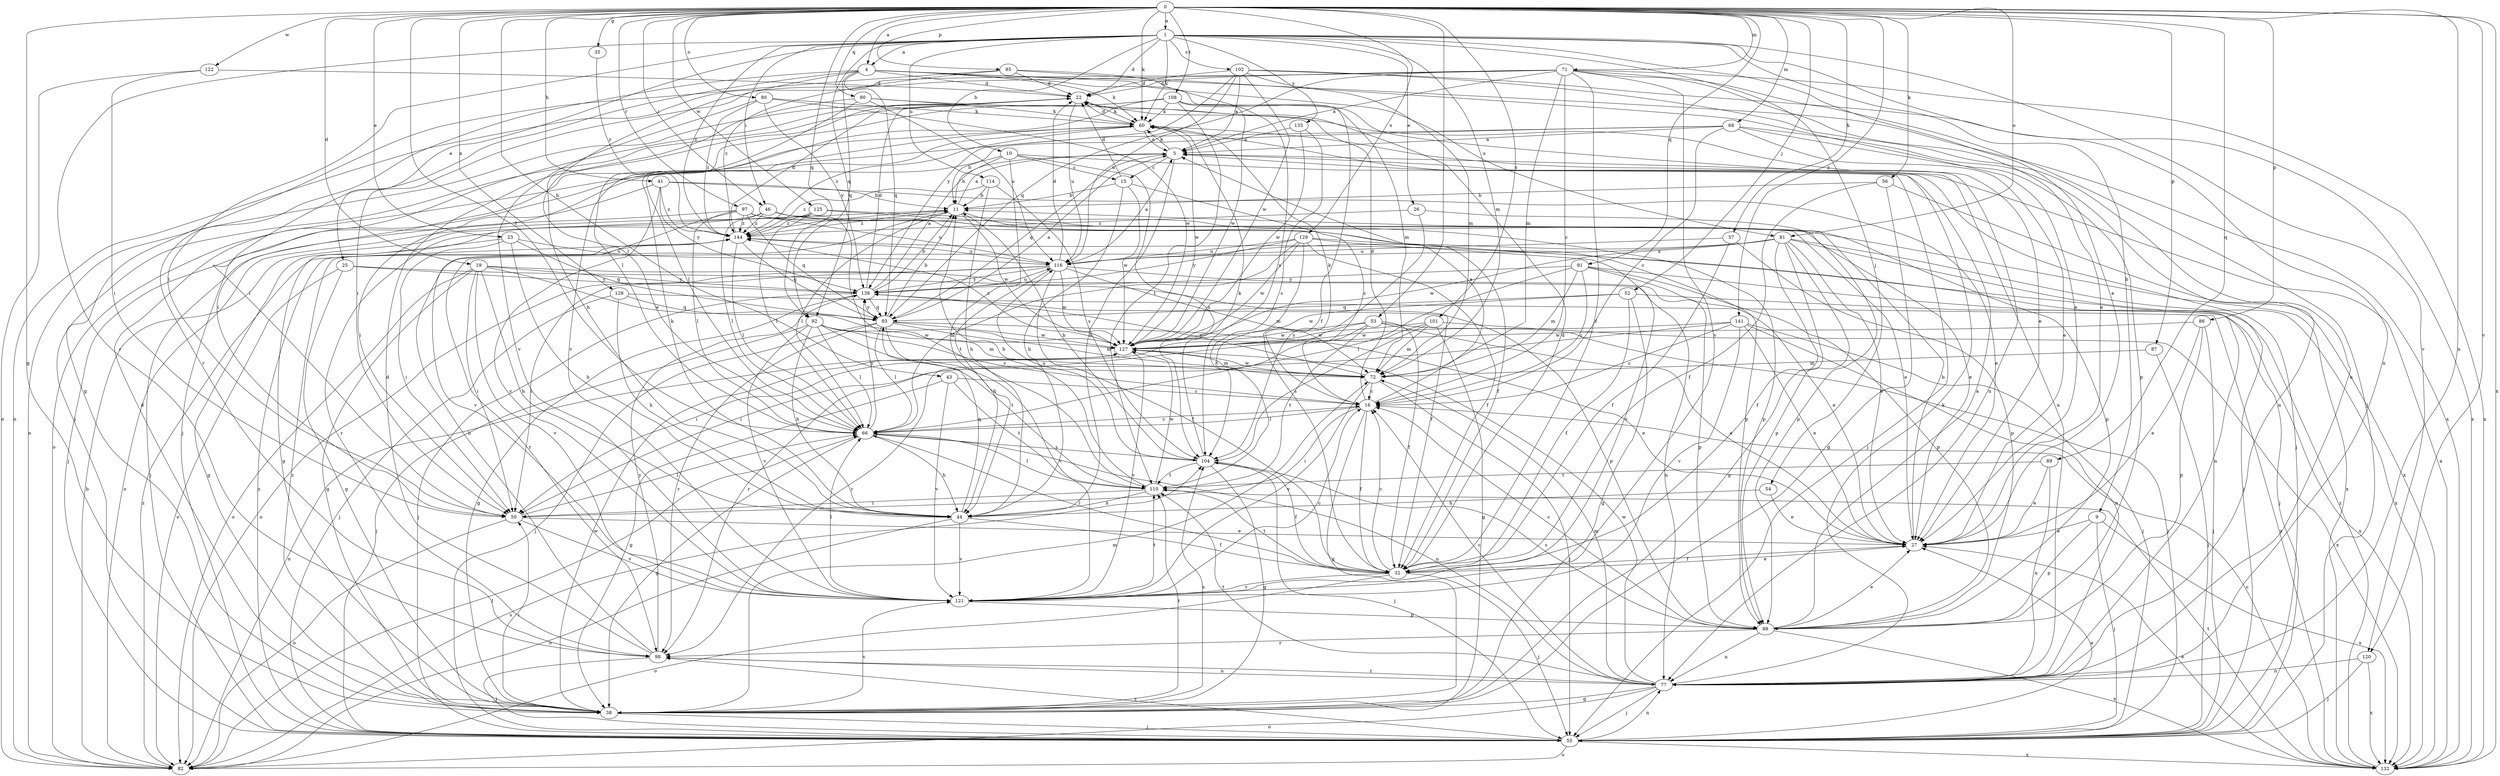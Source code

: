 strict digraph  {
0;
1;
4;
5;
9;
10;
11;
15;
16;
19;
22;
23;
25;
26;
27;
32;
35;
38;
41;
43;
44;
46;
50;
52;
53;
54;
55;
56;
57;
60;
66;
68;
71;
72;
77;
80;
81;
82;
85;
86;
87;
88;
89;
90;
91;
92;
93;
97;
98;
101;
102;
104;
108;
110;
114;
116;
120;
121;
122;
125;
127;
128;
129;
132;
135;
138;
141;
144;
0 -> 1  [label=a];
0 -> 4  [label=a];
0 -> 19  [label=d];
0 -> 23  [label=e];
0 -> 35  [label=g];
0 -> 38  [label=g];
0 -> 41  [label=h];
0 -> 43  [label=h];
0 -> 46  [label=i];
0 -> 52  [label=j];
0 -> 53  [label=j];
0 -> 56  [label=k];
0 -> 57  [label=k];
0 -> 60  [label=k];
0 -> 66  [label=l];
0 -> 68  [label=m];
0 -> 71  [label=m];
0 -> 77  [label=n];
0 -> 80  [label=o];
0 -> 81  [label=o];
0 -> 85  [label=p];
0 -> 86  [label=p];
0 -> 87  [label=p];
0 -> 89  [label=q];
0 -> 90  [label=q];
0 -> 91  [label=q];
0 -> 92  [label=q];
0 -> 97  [label=r];
0 -> 101  [label=s];
0 -> 108  [label=t];
0 -> 120  [label=v];
0 -> 122  [label=w];
0 -> 125  [label=w];
0 -> 128  [label=x];
0 -> 129  [label=x];
0 -> 132  [label=x];
0 -> 141  [label=z];
1 -> 4  [label=a];
1 -> 9  [label=b];
1 -> 10  [label=b];
1 -> 22  [label=d];
1 -> 25  [label=e];
1 -> 26  [label=e];
1 -> 27  [label=e];
1 -> 46  [label=i];
1 -> 50  [label=i];
1 -> 54  [label=j];
1 -> 60  [label=k];
1 -> 72  [label=m];
1 -> 77  [label=n];
1 -> 92  [label=q];
1 -> 98  [label=r];
1 -> 102  [label=s];
1 -> 114  [label=u];
1 -> 120  [label=v];
1 -> 135  [label=y];
1 -> 144  [label=z];
4 -> 22  [label=d];
4 -> 32  [label=f];
4 -> 50  [label=i];
4 -> 60  [label=k];
4 -> 66  [label=l];
4 -> 81  [label=o];
4 -> 92  [label=q];
4 -> 93  [label=q];
4 -> 98  [label=r];
4 -> 132  [label=x];
5 -> 15  [label=c];
5 -> 44  [label=h];
5 -> 55  [label=j];
5 -> 60  [label=k];
5 -> 93  [label=q];
9 -> 27  [label=e];
9 -> 55  [label=j];
9 -> 88  [label=p];
9 -> 132  [label=x];
10 -> 11  [label=b];
10 -> 15  [label=c];
10 -> 44  [label=h];
10 -> 50  [label=i];
10 -> 55  [label=j];
10 -> 104  [label=s];
11 -> 5  [label=a];
11 -> 32  [label=f];
11 -> 38  [label=g];
11 -> 66  [label=l];
11 -> 127  [label=w];
11 -> 144  [label=z];
15 -> 11  [label=b];
15 -> 16  [label=c];
15 -> 22  [label=d];
15 -> 44  [label=h];
15 -> 127  [label=w];
16 -> 5  [label=a];
16 -> 22  [label=d];
16 -> 32  [label=f];
16 -> 38  [label=g];
16 -> 50  [label=i];
16 -> 60  [label=k];
16 -> 66  [label=l];
19 -> 38  [label=g];
19 -> 44  [label=h];
19 -> 50  [label=i];
19 -> 77  [label=n];
19 -> 82  [label=o];
19 -> 121  [label=v];
19 -> 127  [label=w];
19 -> 138  [label=y];
22 -> 60  [label=k];
22 -> 82  [label=o];
22 -> 116  [label=u];
23 -> 38  [label=g];
23 -> 44  [label=h];
23 -> 50  [label=i];
23 -> 93  [label=q];
23 -> 116  [label=u];
25 -> 32  [label=f];
25 -> 38  [label=g];
25 -> 82  [label=o];
25 -> 138  [label=y];
26 -> 88  [label=p];
26 -> 104  [label=s];
26 -> 144  [label=z];
27 -> 11  [label=b];
27 -> 32  [label=f];
32 -> 16  [label=c];
32 -> 22  [label=d];
32 -> 27  [label=e];
32 -> 55  [label=j];
32 -> 66  [label=l];
32 -> 82  [label=o];
32 -> 110  [label=t];
32 -> 121  [label=v];
35 -> 144  [label=z];
38 -> 22  [label=d];
38 -> 50  [label=i];
38 -> 55  [label=j];
38 -> 72  [label=m];
38 -> 104  [label=s];
38 -> 110  [label=t];
38 -> 121  [label=v];
38 -> 127  [label=w];
38 -> 144  [label=z];
41 -> 11  [label=b];
41 -> 27  [label=e];
41 -> 55  [label=j];
41 -> 121  [label=v];
41 -> 138  [label=y];
41 -> 144  [label=z];
43 -> 16  [label=c];
43 -> 38  [label=g];
43 -> 110  [label=t];
43 -> 121  [label=v];
44 -> 32  [label=f];
44 -> 60  [label=k];
44 -> 82  [label=o];
44 -> 93  [label=q];
44 -> 121  [label=v];
46 -> 66  [label=l];
46 -> 88  [label=p];
46 -> 98  [label=r];
46 -> 110  [label=t];
46 -> 132  [label=x];
46 -> 144  [label=z];
50 -> 27  [label=e];
50 -> 66  [label=l];
50 -> 82  [label=o];
50 -> 121  [label=v];
52 -> 32  [label=f];
52 -> 38  [label=g];
52 -> 93  [label=q];
52 -> 127  [label=w];
52 -> 132  [label=x];
53 -> 27  [label=e];
53 -> 32  [label=f];
53 -> 50  [label=i];
53 -> 55  [label=j];
53 -> 98  [label=r];
53 -> 110  [label=t];
53 -> 127  [label=w];
54 -> 27  [label=e];
54 -> 44  [label=h];
55 -> 27  [label=e];
55 -> 77  [label=n];
55 -> 82  [label=o];
55 -> 98  [label=r];
55 -> 132  [label=x];
55 -> 144  [label=z];
56 -> 11  [label=b];
56 -> 32  [label=f];
56 -> 38  [label=g];
56 -> 132  [label=x];
57 -> 32  [label=f];
57 -> 88  [label=p];
57 -> 116  [label=u];
60 -> 5  [label=a];
60 -> 22  [label=d];
60 -> 55  [label=j];
60 -> 66  [label=l];
60 -> 77  [label=n];
60 -> 127  [label=w];
60 -> 144  [label=z];
66 -> 16  [label=c];
66 -> 38  [label=g];
66 -> 44  [label=h];
66 -> 77  [label=n];
66 -> 104  [label=s];
66 -> 138  [label=y];
68 -> 5  [label=a];
68 -> 11  [label=b];
68 -> 16  [label=c];
68 -> 27  [label=e];
68 -> 77  [label=n];
68 -> 82  [label=o];
68 -> 88  [label=p];
71 -> 5  [label=a];
71 -> 16  [label=c];
71 -> 22  [label=d];
71 -> 27  [label=e];
71 -> 32  [label=f];
71 -> 50  [label=i];
71 -> 55  [label=j];
71 -> 72  [label=m];
71 -> 82  [label=o];
71 -> 93  [label=q];
71 -> 121  [label=v];
71 -> 132  [label=x];
72 -> 16  [label=c];
72 -> 55  [label=j];
72 -> 121  [label=v];
72 -> 127  [label=w];
72 -> 138  [label=y];
77 -> 16  [label=c];
77 -> 38  [label=g];
77 -> 55  [label=j];
77 -> 60  [label=k];
77 -> 72  [label=m];
77 -> 82  [label=o];
77 -> 98  [label=r];
77 -> 110  [label=t];
77 -> 127  [label=w];
80 -> 60  [label=k];
80 -> 121  [label=v];
80 -> 127  [label=w];
80 -> 138  [label=y];
80 -> 144  [label=z];
81 -> 27  [label=e];
81 -> 32  [label=f];
81 -> 38  [label=g];
81 -> 55  [label=j];
81 -> 88  [label=p];
81 -> 98  [label=r];
81 -> 116  [label=u];
81 -> 127  [label=w];
81 -> 132  [label=x];
82 -> 11  [label=b];
82 -> 66  [label=l];
82 -> 104  [label=s];
82 -> 144  [label=z];
85 -> 22  [label=d];
85 -> 27  [label=e];
85 -> 38  [label=g];
85 -> 104  [label=s];
85 -> 144  [label=z];
86 -> 27  [label=e];
86 -> 55  [label=j];
86 -> 88  [label=p];
86 -> 127  [label=w];
87 -> 55  [label=j];
87 -> 72  [label=m];
88 -> 5  [label=a];
88 -> 16  [label=c];
88 -> 27  [label=e];
88 -> 77  [label=n];
88 -> 98  [label=r];
88 -> 104  [label=s];
88 -> 132  [label=x];
89 -> 27  [label=e];
89 -> 77  [label=n];
89 -> 110  [label=t];
90 -> 27  [label=e];
90 -> 44  [label=h];
90 -> 60  [label=k];
90 -> 66  [label=l];
90 -> 116  [label=u];
91 -> 16  [label=c];
91 -> 27  [label=e];
91 -> 55  [label=j];
91 -> 66  [label=l];
91 -> 72  [label=m];
91 -> 88  [label=p];
91 -> 138  [label=y];
92 -> 16  [label=c];
92 -> 44  [label=h];
92 -> 55  [label=j];
92 -> 66  [label=l];
92 -> 72  [label=m];
92 -> 110  [label=t];
92 -> 121  [label=v];
92 -> 127  [label=w];
93 -> 5  [label=a];
93 -> 11  [label=b];
93 -> 27  [label=e];
93 -> 55  [label=j];
93 -> 66  [label=l];
93 -> 72  [label=m];
93 -> 98  [label=r];
93 -> 121  [label=v];
93 -> 127  [label=w];
93 -> 138  [label=y];
97 -> 27  [label=e];
97 -> 55  [label=j];
97 -> 66  [label=l];
97 -> 88  [label=p];
97 -> 93  [label=q];
97 -> 116  [label=u];
97 -> 121  [label=v];
97 -> 144  [label=z];
98 -> 11  [label=b];
98 -> 22  [label=d];
98 -> 55  [label=j];
98 -> 77  [label=n];
98 -> 138  [label=y];
101 -> 38  [label=g];
101 -> 72  [label=m];
101 -> 98  [label=r];
101 -> 104  [label=s];
101 -> 127  [label=w];
101 -> 132  [label=x];
102 -> 5  [label=a];
102 -> 22  [label=d];
102 -> 72  [label=m];
102 -> 77  [label=n];
102 -> 116  [label=u];
102 -> 127  [label=w];
102 -> 132  [label=x];
102 -> 138  [label=y];
104 -> 11  [label=b];
104 -> 32  [label=f];
104 -> 38  [label=g];
104 -> 55  [label=j];
104 -> 60  [label=k];
104 -> 110  [label=t];
104 -> 116  [label=u];
108 -> 50  [label=i];
108 -> 55  [label=j];
108 -> 60  [label=k];
108 -> 72  [label=m];
108 -> 77  [label=n];
108 -> 110  [label=t];
108 -> 121  [label=v];
108 -> 127  [label=w];
110 -> 11  [label=b];
110 -> 44  [label=h];
110 -> 50  [label=i];
110 -> 66  [label=l];
110 -> 127  [label=w];
114 -> 11  [label=b];
114 -> 44  [label=h];
114 -> 104  [label=s];
114 -> 144  [label=z];
116 -> 5  [label=a];
116 -> 22  [label=d];
116 -> 32  [label=f];
116 -> 44  [label=h];
116 -> 50  [label=i];
116 -> 72  [label=m];
116 -> 82  [label=o];
116 -> 88  [label=p];
116 -> 127  [label=w];
116 -> 138  [label=y];
120 -> 55  [label=j];
120 -> 77  [label=n];
120 -> 132  [label=x];
121 -> 16  [label=c];
121 -> 66  [label=l];
121 -> 88  [label=p];
121 -> 110  [label=t];
122 -> 22  [label=d];
122 -> 50  [label=i];
122 -> 82  [label=o];
125 -> 27  [label=e];
125 -> 66  [label=l];
125 -> 82  [label=o];
125 -> 88  [label=p];
125 -> 144  [label=z];
127 -> 72  [label=m];
127 -> 82  [label=o];
127 -> 121  [label=v];
127 -> 144  [label=z];
128 -> 44  [label=h];
128 -> 55  [label=j];
128 -> 93  [label=q];
128 -> 132  [label=x];
129 -> 32  [label=f];
129 -> 66  [label=l];
129 -> 77  [label=n];
129 -> 110  [label=t];
129 -> 116  [label=u];
129 -> 121  [label=v];
129 -> 127  [label=w];
129 -> 138  [label=y];
132 -> 5  [label=a];
132 -> 16  [label=c];
132 -> 27  [label=e];
132 -> 110  [label=t];
132 -> 144  [label=z];
135 -> 5  [label=a];
135 -> 104  [label=s];
135 -> 127  [label=w];
138 -> 5  [label=a];
138 -> 11  [label=b];
138 -> 22  [label=d];
138 -> 38  [label=g];
138 -> 55  [label=j];
138 -> 88  [label=p];
138 -> 93  [label=q];
138 -> 116  [label=u];
141 -> 16  [label=c];
141 -> 27  [label=e];
141 -> 50  [label=i];
141 -> 55  [label=j];
141 -> 77  [label=n];
141 -> 121  [label=v];
141 -> 127  [label=w];
144 -> 22  [label=d];
144 -> 66  [label=l];
144 -> 93  [label=q];
144 -> 116  [label=u];
}
